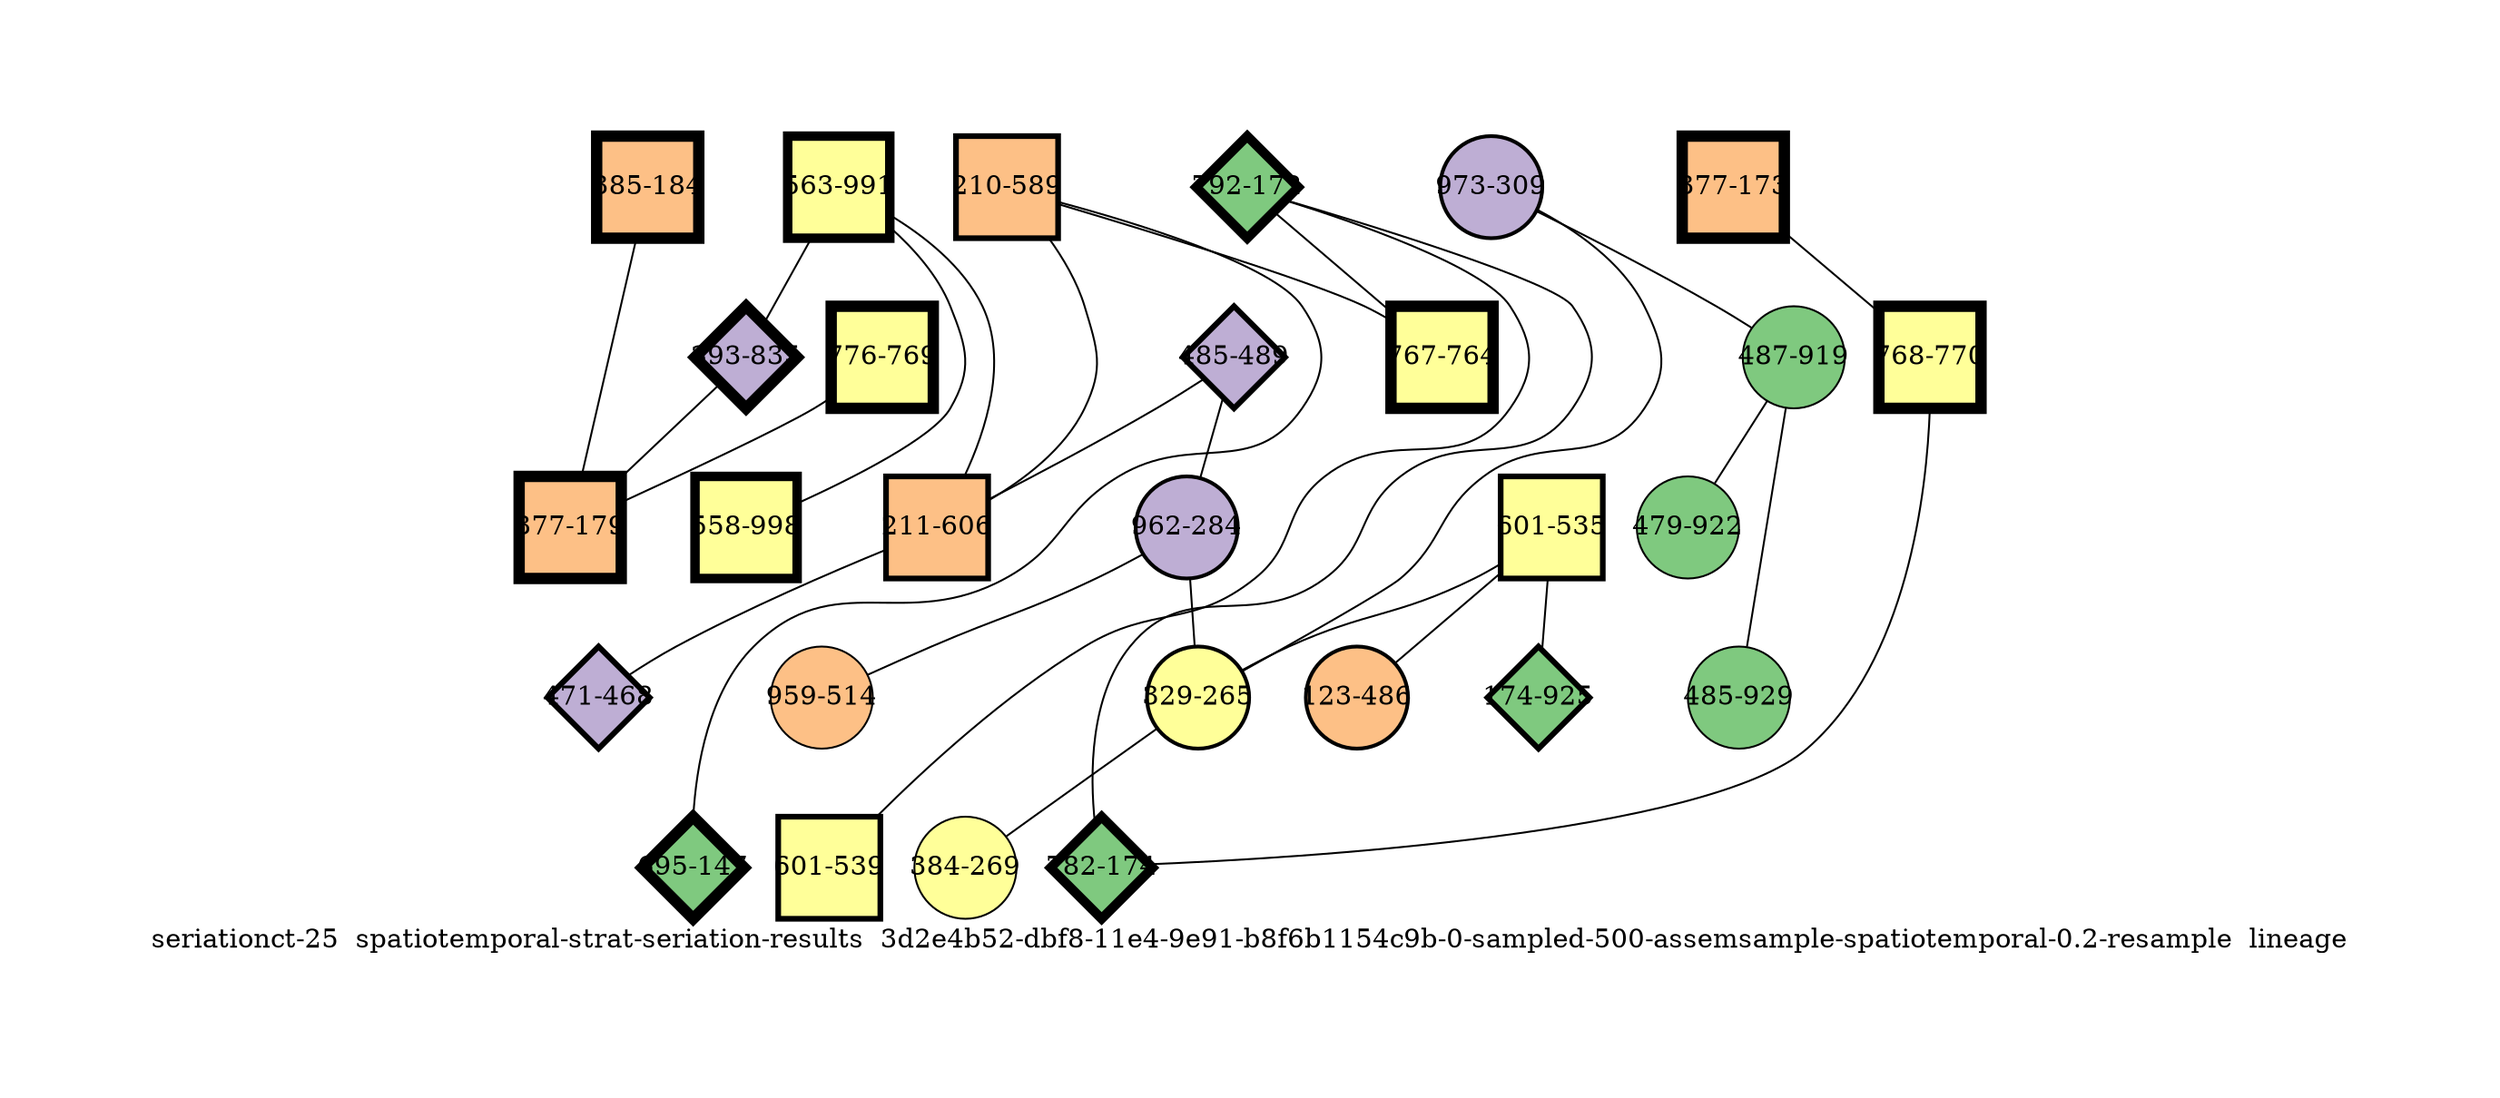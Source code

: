 strict graph "seriationct-25  spatiotemporal-strat-seriation-results  3d2e4b52-dbf8-11e4-9e91-b8f6b1154c9b-0-sampled-500-assemsample-spatiotemporal-0.2-resample  lineage" {
labelloc=b;
ratio=auto;
pad="1.0";
label="seriationct-25  spatiotemporal-strat-seriation-results  3d2e4b52-dbf8-11e4-9e91-b8f6b1154c9b-0-sampled-500-assemsample-spatiotemporal-0.2-resample  lineage";
node [width="0.75", style=filled, fixedsize=true, height="0.75", shape=circle, label=""];
0 [xCoordinate="991.0", appears_in_slice=5, yCoordinate="563.0", colorscheme=accent6, lineage_id=1, short_label="563-991", label="563-991", shape=square, cluster_id=3, fillcolor=4, size="500.0", id=0, penwidth="5.0"];
1 [xCoordinate="769.0", appears_in_slice=6, yCoordinate="776.0", colorscheme=accent6, lineage_id=1, short_label="776-769", label="776-769", shape=square, cluster_id=3, fillcolor=4, size="500.0", id=1, penwidth="6.0"];
2 [xCoordinate="589.0", appears_in_slice=3, yCoordinate="210.0", colorscheme=accent6, lineage_id=1, short_label="210-589", label="210-589", shape=square, cluster_id=2, fillcolor=3, size="500.0", id=2, penwidth="3.0"];
3 [xCoordinate="172.0", appears_in_slice=5, yCoordinate="792.0", colorscheme=accent6, lineage_id=2, short_label="792-172", label="792-172", shape=diamond, cluster_id=0, fillcolor=1, size="500.0", id=3, penwidth="5.0"];
4 [xCoordinate="489.0", appears_in_slice=3, yCoordinate="485.0", colorscheme=accent6, lineage_id=2, short_label="485-489", label="485-489", shape=diamond, cluster_id=1, fillcolor=2, size="500.0", id=4, penwidth="3.0"];
5 [xCoordinate="309.0", appears_in_slice=2, yCoordinate="973.0", colorscheme=accent6, lineage_id=0, short_label="973-309", label="973-309", shape=circle, cluster_id=1, fillcolor=2, size="500.0", id=5, penwidth="2.0"];
6 [xCoordinate="919.0", appears_in_slice=1, yCoordinate="487.0", colorscheme=accent6, lineage_id=0, short_label="487-919", label="487-919", shape=circle, cluster_id=0, fillcolor=1, size="500.0", id=6, penwidth="1.0"];
7 [xCoordinate="922.0", appears_in_slice=1, yCoordinate="479.0", colorscheme=accent6, lineage_id=0, short_label="479-922", label="479-922", shape=circle, cluster_id=0, fillcolor=1, size="500.0", id=7, penwidth="1.0"];
8 [xCoordinate="539.0", appears_in_slice=3, yCoordinate="601.0", colorscheme=accent6, lineage_id=1, short_label="601-539", label="601-539", shape=square, cluster_id=3, fillcolor=4, size="500.0", id=8, penwidth="3.0"];
9 [xCoordinate="835.0", appears_in_slice=6, yCoordinate="393.0", colorscheme=accent6, lineage_id=2, short_label="393-835", label="393-835", shape=diamond, cluster_id=1, fillcolor=2, size="500.0", id=9, penwidth="6.0"];
10 [xCoordinate="184.0", appears_in_slice=6, yCoordinate="385.0", colorscheme=accent6, lineage_id=1, short_label="385-184", label="385-184", shape=square, cluster_id=2, fillcolor=3, size="500.0", id=10, penwidth="6.0"];
11 [xCoordinate="535.0", appears_in_slice=3, yCoordinate="601.0", colorscheme=accent6, lineage_id=1, short_label="601-535", label="601-535", shape=square, cluster_id=3, fillcolor=4, size="500.0", id=11, penwidth="3.0"];
12 [xCoordinate="284.0", appears_in_slice=2, yCoordinate="962.0", colorscheme=accent6, lineage_id=0, short_label="962-284", label="962-284", shape=circle, cluster_id=1, fillcolor=2, size="500.0", id=12, penwidth="2.0"];
13 [xCoordinate="486.0", appears_in_slice=2, yCoordinate="123.0", colorscheme=accent6, lineage_id=0, short_label="123-486", label="123-486", shape=circle, cluster_id=2, fillcolor=3, size="500.0", id=13, penwidth="2.0"];
14 [xCoordinate="929.0", appears_in_slice=1, yCoordinate="485.0", colorscheme=accent6, lineage_id=0, short_label="485-929", label="485-929", shape=circle, cluster_id=0, fillcolor=1, size="500.0", id=14, penwidth="1.0"];
15 [xCoordinate="173.0", appears_in_slice=6, yCoordinate="377.0", colorscheme=accent6, lineage_id=1, short_label="377-173", label="377-173", shape=square, cluster_id=2, fillcolor=3, size="500.0", id=15, penwidth="6.0"];
16 [xCoordinate="265.0", appears_in_slice=2, yCoordinate="329.0", colorscheme=accent6, lineage_id=0, short_label="329-265", label="329-265", shape=circle, cluster_id=3, fillcolor=4, size="500.0", id=16, penwidth="2.0"];
17 [xCoordinate="147.0", appears_in_slice=6, yCoordinate="695.0", colorscheme=accent6, lineage_id=2, short_label="695-147", label="695-147", shape=diamond, cluster_id=0, fillcolor=1, size="500.0", id=17, penwidth="6.0"];
18 [xCoordinate="770.0", appears_in_slice=6, yCoordinate="768.0", colorscheme=accent6, lineage_id=1, short_label="768-770", label="768-770", shape=square, cluster_id=3, fillcolor=4, size="500.0", id=18, penwidth="6.0"];
19 [xCoordinate="179.0", appears_in_slice=6, yCoordinate="377.0", colorscheme=accent6, lineage_id=1, short_label="377-179", label="377-179", shape=square, cluster_id=2, fillcolor=3, size="500.0", id=19, penwidth="6.0"];
20 [xCoordinate="606.0", appears_in_slice=3, yCoordinate="211.0", colorscheme=accent6, lineage_id=1, short_label="211-606", label="211-606", shape=square, cluster_id=2, fillcolor=3, size="500.0", id=20, penwidth="3.0"];
21 [xCoordinate="514.0", appears_in_slice=1, yCoordinate="959.0", colorscheme=accent6, lineage_id=0, short_label="959-514", label="959-514", shape=circle, cluster_id=2, fillcolor=3, size="500.0", id=21, penwidth="1.0"];
22 [xCoordinate="925.0", appears_in_slice=3, yCoordinate="174.0", colorscheme=accent6, lineage_id=2, short_label="174-925", label="174-925", shape=diamond, cluster_id=0, fillcolor=1, size="500.0", id=22, penwidth="3.0"];
23 [xCoordinate="269.0", appears_in_slice=1, yCoordinate="384.0", colorscheme=accent6, lineage_id=0, short_label="384-269", label="384-269", shape=circle, cluster_id=3, fillcolor=4, size="500.0", id=27, penwidth="1.0"];
24 [xCoordinate="764.0", appears_in_slice=6, yCoordinate="767.0", colorscheme=accent6, lineage_id=1, short_label="767-764", label="767-764", shape=square, cluster_id=3, fillcolor=4, size="500.0", id=24, penwidth="6.0"];
25 [xCoordinate="998.0", appears_in_slice=5, yCoordinate="558.0", colorscheme=accent6, lineage_id=1, short_label="558-998", label="558-998", shape=square, cluster_id=3, fillcolor=4, size="500.0", id=25, penwidth="5.0"];
26 [xCoordinate="174.0", appears_in_slice=5, yCoordinate="782.0", colorscheme=accent6, lineage_id=2, short_label="782-174", label="782-174", shape=diamond, cluster_id=0, fillcolor=1, size="500.0", id=26, penwidth="5.0"];
27 [xCoordinate="468.0", appears_in_slice=3, yCoordinate="471.0", colorscheme=accent6, lineage_id=2, short_label="471-468", label="471-468", shape=diamond, cluster_id=1, fillcolor=2, size="500.0", id=23, penwidth="3.0"];
0 -- 9  [inverseweight="3.37299303379", weight="0.296472595698"];
0 -- 20  [inverseweight="2.86008617455", weight="0.349639814666"];
0 -- 25  [inverseweight="21.204723242", weight="0.0471593044902"];
1 -- 19  [inverseweight="20.6548096193", weight="0.0484148737476"];
2 -- 24  [inverseweight="1.62831036156", weight="0.614133535968"];
2 -- 17  [inverseweight="1.21940338944", weight="0.820073167467"];
2 -- 20  [inverseweight="12.3617044109", weight="0.0808949936646"];
3 -- 8  [inverseweight="3.52287430485", weight="0.283859119987"];
3 -- 24  [inverseweight="2.0983228513", weight="0.476571085988"];
3 -- 26  [inverseweight="2.11833981791", weight="0.472067791742"];
4 -- 12  [inverseweight="1.94189767345", weight="0.514960192636"];
4 -- 20  [inverseweight="35.1798772365", weight="0.0284253408071"];
5 -- 16  [inverseweight="4.04411108763", weight="0.247273128342"];
5 -- 6  [inverseweight="2.61111736491", weight="0.382977806145"];
6 -- 14  [inverseweight="15.9071190744", weight="0.062864934582"];
6 -- 7  [inverseweight="24.7536885744", weight="0.0403980197534"];
9 -- 19  [inverseweight="27.6924387811", weight="0.0361109401705"];
10 -- 19  [inverseweight="18.1130889001", weight="0.0552086949674"];
11 -- 16  [inverseweight="4.08302734458", weight="0.244916312237"];
11 -- 13  [inverseweight="3.93469101849", weight="0.254149562266"];
11 -- 22  [inverseweight="44.5435403187", weight="0.0224499443206"];
12 -- 16  [inverseweight="4.41287188011", weight="0.226609796787"];
12 -- 21  [inverseweight="3.21133624398", weight="0.311396852906"];
15 -- 18  [inverseweight="35.8979079309", weight="0.0278567765544"];
16 -- 23  [inverseweight="1.19066519995", weight="0.839866656083"];
18 -- 26  [inverseweight="1.41984733486", weight="0.704301071986"];
20 -- 27  [inverseweight="26.3523138347", weight="0.037947331922"];
}

